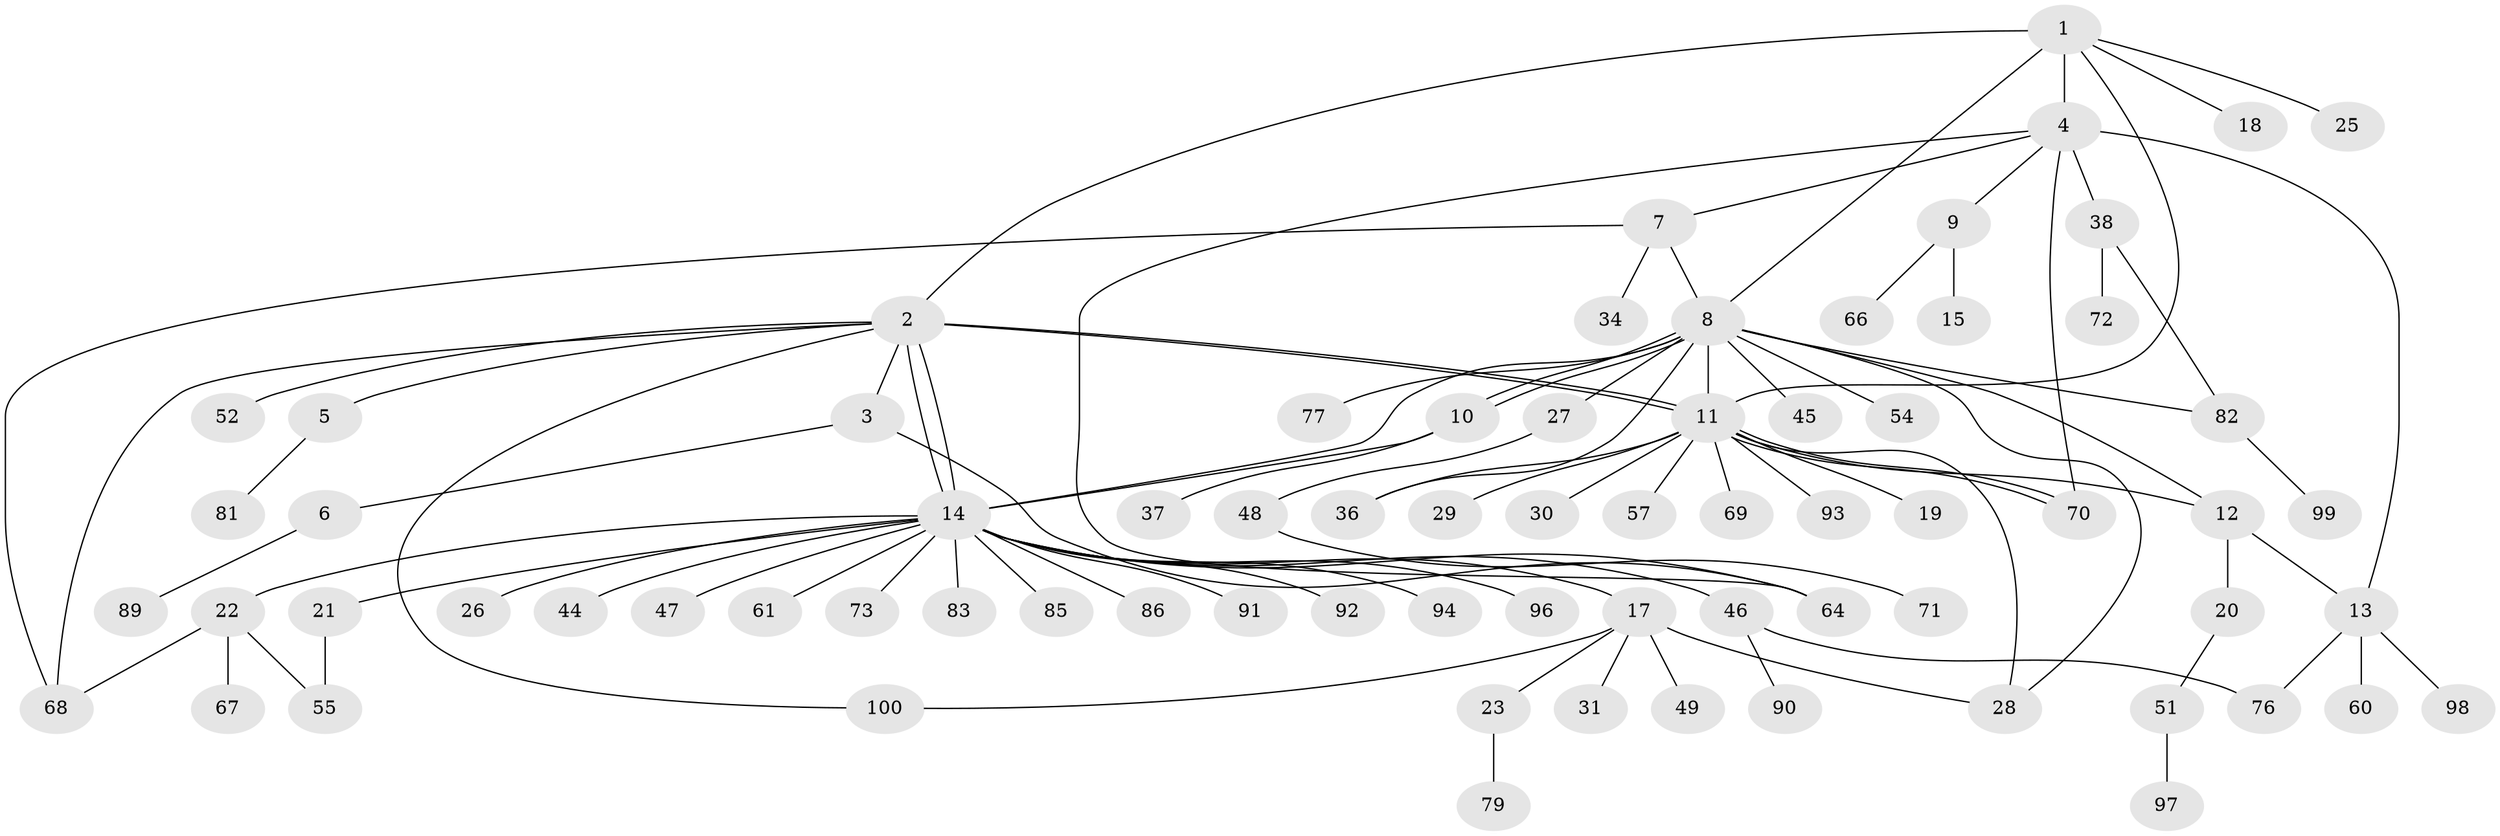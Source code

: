 // Generated by graph-tools (version 1.1) at 2025/51/02/27/25 19:51:57]
// undirected, 74 vertices, 96 edges
graph export_dot {
graph [start="1"]
  node [color=gray90,style=filled];
  1 [super="+24"];
  2 [super="+42"];
  3;
  4 [super="+39"];
  5 [super="+84"];
  6 [super="+50"];
  7 [super="+56"];
  8 [super="+32"];
  9 [super="+53"];
  10 [super="+65"];
  11 [super="+16"];
  12 [super="+63"];
  13 [super="+41"];
  14 [super="+40"];
  15;
  17 [super="+35"];
  18;
  19;
  20 [super="+95"];
  21;
  22 [super="+80"];
  23 [super="+33"];
  25;
  26;
  27;
  28 [super="+43"];
  29;
  30;
  31 [super="+62"];
  34;
  36 [super="+74"];
  37;
  38 [super="+78"];
  44;
  45;
  46 [super="+59"];
  47;
  48 [super="+58"];
  49;
  51 [super="+101"];
  52;
  54 [super="+87"];
  55 [super="+75"];
  57;
  60;
  61;
  64;
  66;
  67;
  68;
  69;
  70;
  71 [super="+88"];
  72;
  73;
  76;
  77;
  79;
  81;
  82;
  83;
  85;
  86;
  89;
  90;
  91;
  92;
  93;
  94;
  96;
  97;
  98;
  99;
  100;
  1 -- 2;
  1 -- 4 [weight=2];
  1 -- 8;
  1 -- 11;
  1 -- 18;
  1 -- 25;
  2 -- 3;
  2 -- 5;
  2 -- 11;
  2 -- 11;
  2 -- 14;
  2 -- 14;
  2 -- 52;
  2 -- 68;
  2 -- 100;
  3 -- 6;
  3 -- 64;
  4 -- 7;
  4 -- 9;
  4 -- 38 [weight=2];
  4 -- 64;
  4 -- 70;
  4 -- 13;
  5 -- 81;
  6 -- 89;
  7 -- 8;
  7 -- 34;
  7 -- 68;
  8 -- 10;
  8 -- 10;
  8 -- 12;
  8 -- 14;
  8 -- 27;
  8 -- 28;
  8 -- 36;
  8 -- 45;
  8 -- 54;
  8 -- 77;
  8 -- 82;
  8 -- 11;
  9 -- 15;
  9 -- 66;
  10 -- 14;
  10 -- 37;
  11 -- 19;
  11 -- 28;
  11 -- 29;
  11 -- 30;
  11 -- 36;
  11 -- 57;
  11 -- 69;
  11 -- 70;
  11 -- 70;
  11 -- 93;
  11 -- 12;
  12 -- 13;
  12 -- 20;
  13 -- 60;
  13 -- 76;
  13 -- 98;
  14 -- 17;
  14 -- 21;
  14 -- 22;
  14 -- 26;
  14 -- 46;
  14 -- 47;
  14 -- 61;
  14 -- 64;
  14 -- 73;
  14 -- 83;
  14 -- 85;
  14 -- 86;
  14 -- 91;
  14 -- 92;
  14 -- 94;
  14 -- 96;
  14 -- 44;
  17 -- 23;
  17 -- 31;
  17 -- 49;
  17 -- 100;
  17 -- 28;
  20 -- 51;
  21 -- 55;
  22 -- 55;
  22 -- 67;
  22 -- 68;
  23 -- 79;
  27 -- 48;
  38 -- 72;
  38 -- 82;
  46 -- 76;
  46 -- 90;
  48 -- 71;
  51 -- 97;
  82 -- 99;
}
